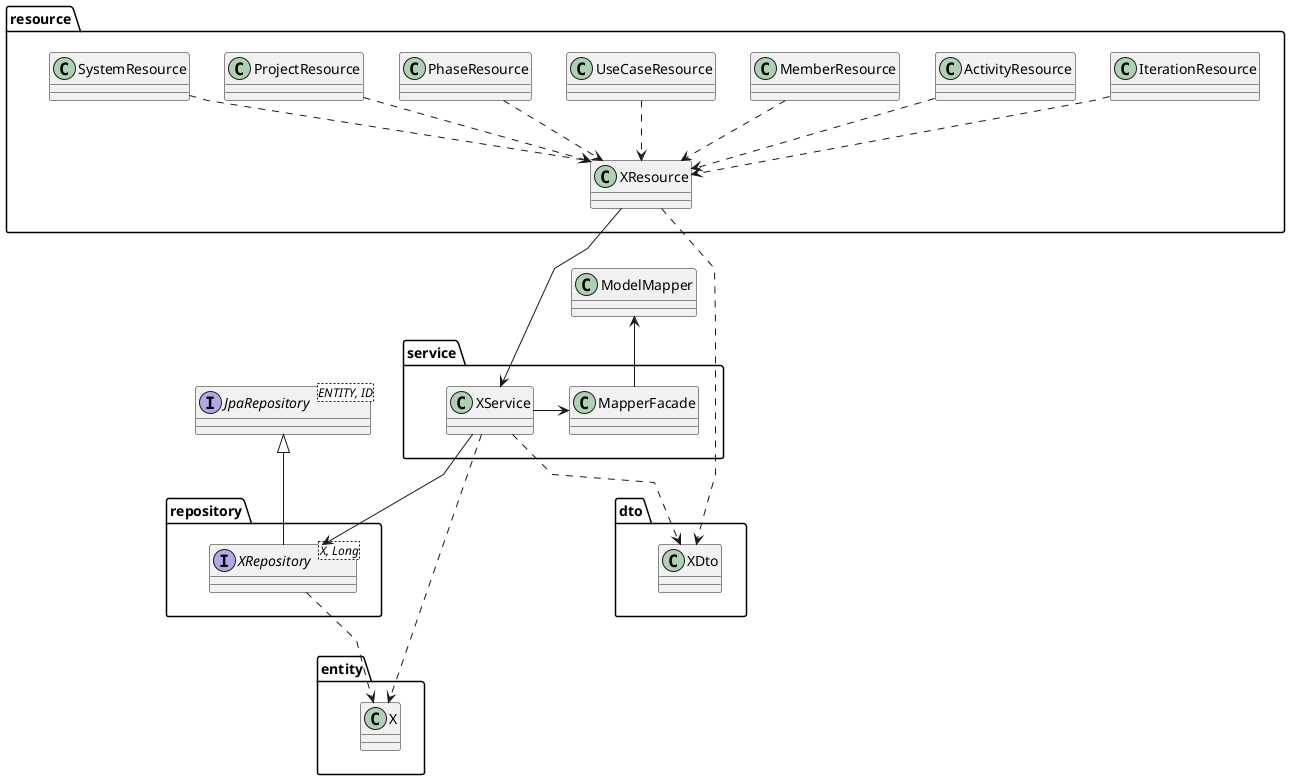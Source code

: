 @startuml
skinparam linetype polyline

resource -[hidden]down> service
resource .[hidden]down> dto
service -[hidden]down> repository
service .[hidden]down> dto
service .[hidden]down> entity
repository -[hidden]down> entity

interface JpaRepository<ENTITY, ID>
class ModelMapper

namespace resource {
    class MemberResource
    class UseCaseResource
    class PhaseResource
    class ProjectResource
    class SystemResource
    class IterationResource
    class ActivityResource


    MemberResource .down.> XResource
    UseCaseResource .down.> XResource
    PhaseResource .down.> XResource
    ProjectResource .down.> XResource
    SystemResource .down.> XResource
    IterationResource .down.> XResource
    ActivityResource .down.> XResource
}

namespace service {
    class XService
    class MapperFacade

    XService -> MapperFacade
}
namespace repository {
    interface XRepository<X, Long> extends .JpaRepository
}
namespace entity {
    class X
}
namespace dto {
    class XDto
}

    resource.XResource -down--> service.XService
    resource.XResource .down.> dto.XDto

    service.XService -down-> repository.XRepository
    service.XService .down.> dto.XDto
    service.XService .down> entity.X
    service.MapperFacade -up-> ModelMapper

    repository.XRepository ..> entity.X

@enduml
